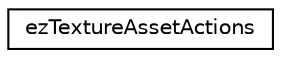 digraph "Graphical Class Hierarchy"
{
 // LATEX_PDF_SIZE
  edge [fontname="Helvetica",fontsize="10",labelfontname="Helvetica",labelfontsize="10"];
  node [fontname="Helvetica",fontsize="10",shape=record];
  rankdir="LR";
  Node0 [label="ezTextureAssetActions",height=0.2,width=0.4,color="black", fillcolor="white", style="filled",URL="$d7/d9e/classez_texture_asset_actions.htm",tooltip=" "];
}
